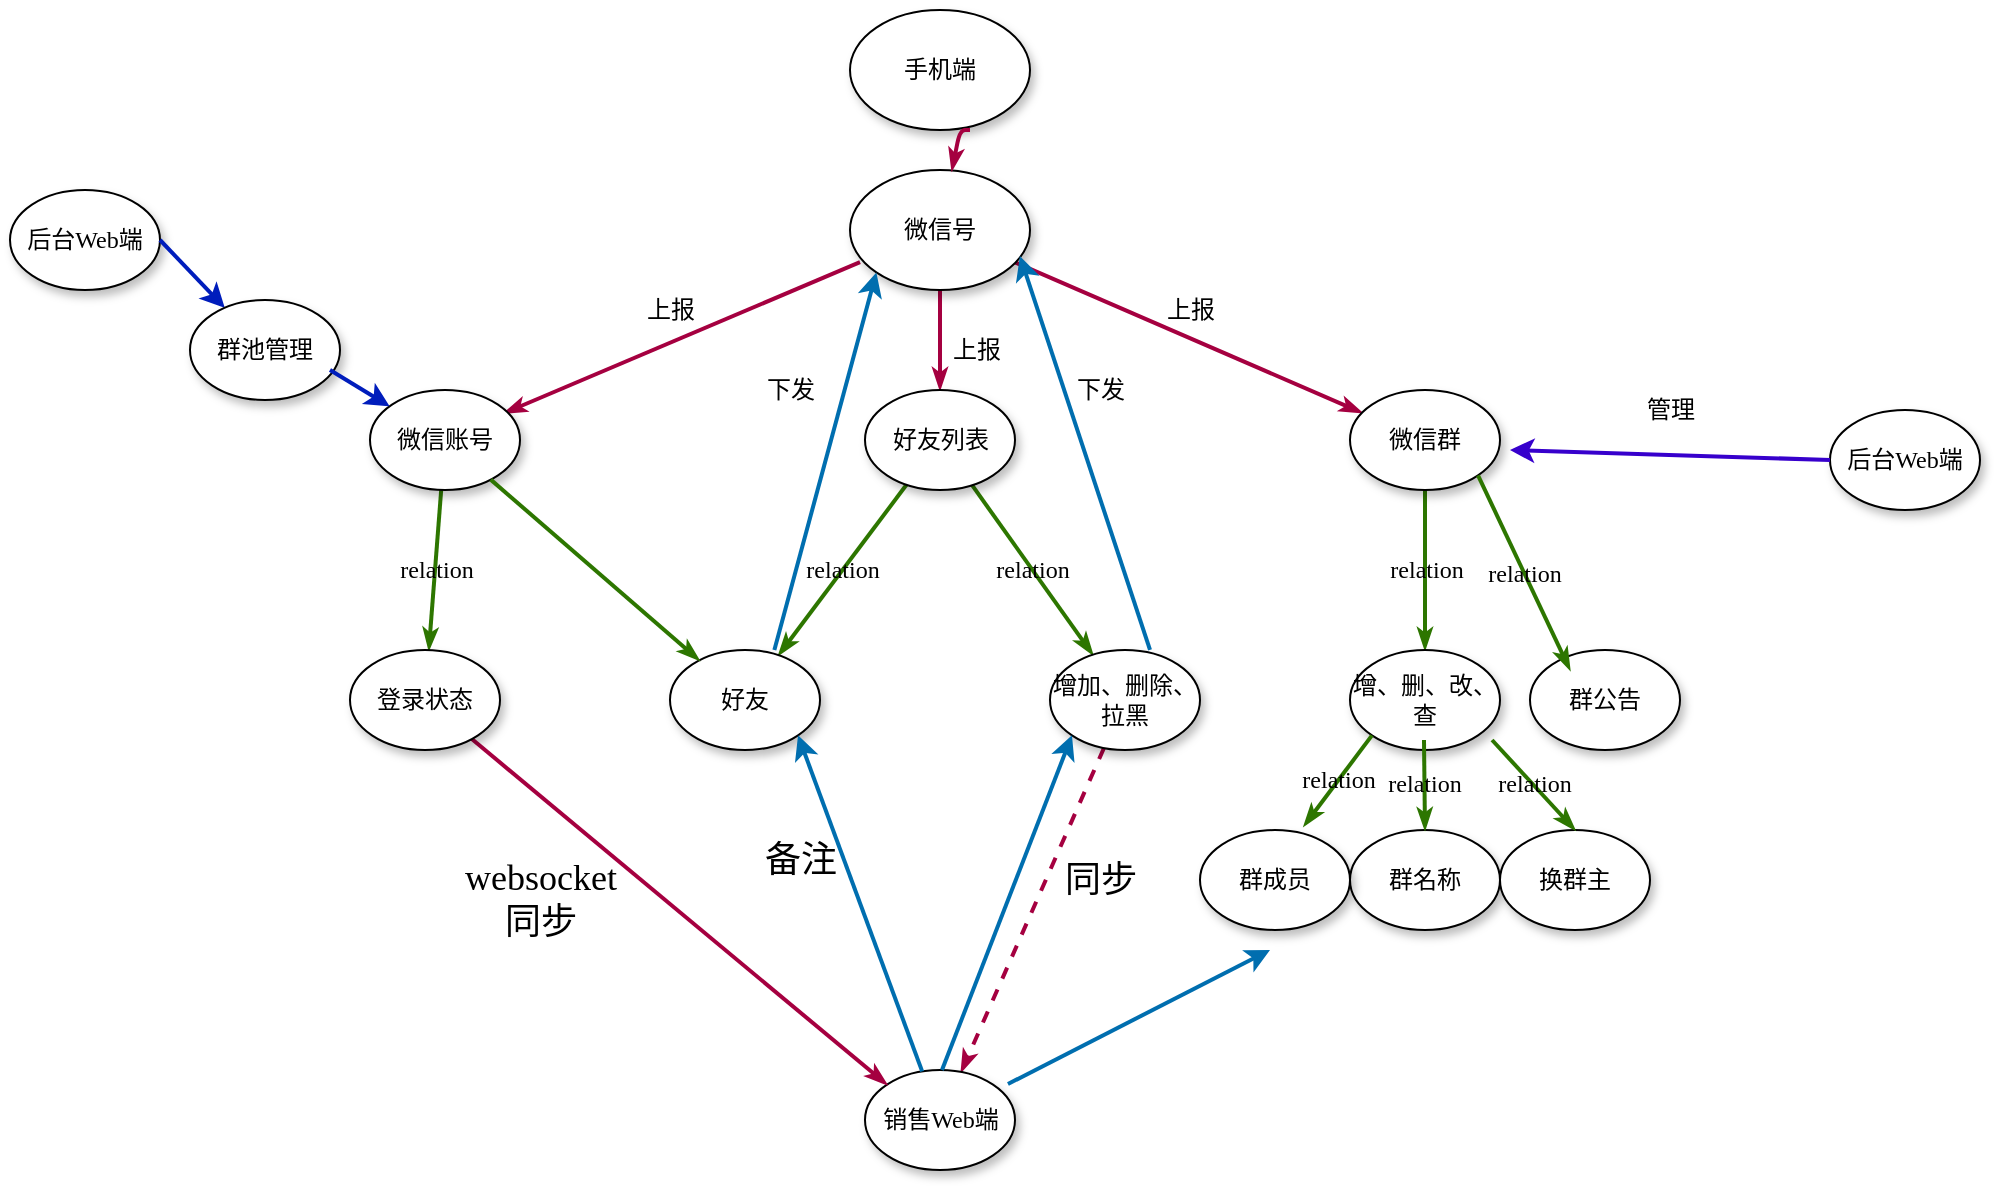 <mxfile version="14.1.3" type="github">
  <diagram name="Page-1" id="42789a77-a242-8287-6e28-9cd8cfd52e62">
    <mxGraphModel dx="1422" dy="762" grid="1" gridSize="10" guides="1" tooltips="1" connect="1" arrows="1" fold="1" page="1" pageScale="1" pageWidth="1100" pageHeight="850" background="#ffffff" math="0" shadow="0">
      <root>
        <mxCell id="0" />
        <mxCell id="1" parent="0" />
        <mxCell id="1ea317790d2ca983-12" style="edgeStyle=none;rounded=1;html=1;labelBackgroundColor=none;startArrow=none;startFill=0;startSize=5;endArrow=classicThin;endFill=1;endSize=5;jettySize=auto;orthogonalLoop=1;strokeColor=#A50040;strokeWidth=2;fontFamily=Verdana;fontSize=12;fillColor=#d80073;" parent="1" source="1ea317790d2ca983-1" target="1ea317790d2ca983-2" edge="1">
          <mxGeometry relative="1" as="geometry" />
        </mxCell>
        <mxCell id="1ea317790d2ca983-13" value="" style="edgeStyle=none;rounded=1;html=1;labelBackgroundColor=none;startArrow=none;startFill=0;startSize=5;endArrow=classicThin;endFill=1;endSize=5;jettySize=auto;orthogonalLoop=1;strokeColor=#A50040;strokeWidth=2;fontFamily=Verdana;fontSize=12;fillColor=#d80073;" parent="1" edge="1">
          <mxGeometry relative="1" as="geometry">
            <mxPoint x="455.01" y="126.08" as="sourcePoint" />
            <mxPoint x="277.119" y="201.559" as="targetPoint" />
          </mxGeometry>
        </mxCell>
        <mxCell id="1ea317790d2ca983-14" value="" style="edgeStyle=none;rounded=1;html=1;labelBackgroundColor=none;startArrow=none;startFill=0;startSize=5;endArrow=classicThin;endFill=1;endSize=5;jettySize=auto;orthogonalLoop=1;strokeColor=#A50040;strokeWidth=2;fontFamily=Verdana;fontSize=12;fillColor=#d80073;" parent="1" source="1ea317790d2ca983-1" target="1ea317790d2ca983-3" edge="1">
          <mxGeometry relative="1" as="geometry" />
        </mxCell>
        <mxCell id="1ea317790d2ca983-1" value="微信号" style="ellipse;whiteSpace=wrap;html=1;rounded=0;shadow=1;comic=0;labelBackgroundColor=none;strokeWidth=1;fontFamily=Verdana;fontSize=12;align=center;" parent="1" vertex="1">
          <mxGeometry x="450" y="80" width="90" height="60" as="geometry" />
        </mxCell>
        <mxCell id="1ea317790d2ca983-21" value="relation" style="edgeStyle=none;rounded=1;html=1;labelBackgroundColor=none;startArrow=none;startFill=0;startSize=5;endArrow=classicThin;endFill=1;endSize=5;jettySize=auto;orthogonalLoop=1;strokeColor=#2D7600;strokeWidth=2;fontFamily=Verdana;fontSize=12;fillColor=#60a917;" parent="1" source="1ea317790d2ca983-2" target="1ea317790d2ca983-7" edge="1">
          <mxGeometry relative="1" as="geometry" />
        </mxCell>
        <mxCell id="1ea317790d2ca983-22" value="relation" style="edgeStyle=none;rounded=1;html=1;labelBackgroundColor=none;startArrow=none;startFill=0;startSize=5;endArrow=classicThin;endFill=1;endSize=5;jettySize=auto;orthogonalLoop=1;strokeColor=#2D7600;strokeWidth=2;fontFamily=Verdana;fontSize=12;fillColor=#60a917;" parent="1" source="1ea317790d2ca983-2" target="1ea317790d2ca983-6" edge="1">
          <mxGeometry relative="1" as="geometry" />
        </mxCell>
        <mxCell id="1ea317790d2ca983-2" value="&lt;span&gt;好友列表&lt;/span&gt;" style="ellipse;whiteSpace=wrap;html=1;rounded=0;shadow=1;comic=0;labelBackgroundColor=none;strokeWidth=1;fontFamily=Verdana;fontSize=12;align=center;" parent="1" vertex="1">
          <mxGeometry x="457.5" y="190" width="75" height="50" as="geometry" />
        </mxCell>
        <mxCell id="1ea317790d2ca983-15" value="relation" style="edgeStyle=none;rounded=1;html=1;labelBackgroundColor=none;startArrow=none;startFill=0;startSize=5;endArrow=classicThin;endFill=1;endSize=5;jettySize=auto;orthogonalLoop=1;strokeColor=#2D7600;strokeWidth=2;fontFamily=Verdana;fontSize=12;fillColor=#60a917;" parent="1" source="1ea317790d2ca983-3" target="1ea317790d2ca983-4" edge="1">
          <mxGeometry relative="1" as="geometry" />
        </mxCell>
        <mxCell id="1ea317790d2ca983-3" value="微信群" style="ellipse;whiteSpace=wrap;html=1;rounded=0;shadow=1;comic=0;labelBackgroundColor=none;strokeWidth=1;fontFamily=Verdana;fontSize=12;align=center;" parent="1" vertex="1">
          <mxGeometry x="700" y="190" width="75" height="50" as="geometry" />
        </mxCell>
        <mxCell id="1ea317790d2ca983-4" value="&lt;span&gt;增、删、改、查&lt;/span&gt;" style="ellipse;whiteSpace=wrap;html=1;rounded=0;shadow=1;comic=0;labelBackgroundColor=none;strokeWidth=1;fontFamily=Verdana;fontSize=12;align=center;" parent="1" vertex="1">
          <mxGeometry x="700" y="320" width="75" height="50" as="geometry" />
        </mxCell>
        <mxCell id="1ea317790d2ca983-23" value="" style="edgeStyle=none;rounded=1;html=1;labelBackgroundColor=none;startArrow=none;startFill=0;startSize=5;endArrow=classicThin;endFill=1;endSize=5;jettySize=auto;orthogonalLoop=1;strokeColor=#A50040;strokeWidth=2;fontFamily=Verdana;fontSize=12;fillColor=#d80073;dashed=1;" parent="1" source="1ea317790d2ca983-6" target="1ea317790d2ca983-8" edge="1">
          <mxGeometry relative="1" as="geometry" />
        </mxCell>
        <mxCell id="1ea317790d2ca983-6" value="&lt;span&gt;增加、删除、拉黑&lt;/span&gt;" style="ellipse;whiteSpace=wrap;html=1;rounded=0;shadow=1;comic=0;labelBackgroundColor=none;strokeWidth=1;fontFamily=Verdana;fontSize=12;align=center;" parent="1" vertex="1">
          <mxGeometry x="550" y="320" width="75" height="50" as="geometry" />
        </mxCell>
        <mxCell id="1ea317790d2ca983-7" value="&lt;span&gt;好友&lt;/span&gt;" style="ellipse;whiteSpace=wrap;html=1;rounded=0;shadow=1;comic=0;labelBackgroundColor=none;strokeWidth=1;fontFamily=Verdana;fontSize=12;align=center;" parent="1" vertex="1">
          <mxGeometry x="360" y="320" width="75" height="50" as="geometry" />
        </mxCell>
        <mxCell id="1ea317790d2ca983-8" value="销售Web端" style="ellipse;whiteSpace=wrap;html=1;rounded=0;shadow=1;comic=0;labelBackgroundColor=none;strokeWidth=1;fontFamily=Verdana;fontSize=12;align=center;" parent="1" vertex="1">
          <mxGeometry x="457.5" y="530" width="75" height="50" as="geometry" />
        </mxCell>
        <mxCell id="1ea317790d2ca983-19" value="relation" style="edgeStyle=none;rounded=1;html=1;labelBackgroundColor=none;startArrow=none;startFill=0;startSize=5;endArrow=classicThin;endFill=1;endSize=5;jettySize=auto;orthogonalLoop=1;strokeColor=#2D7600;strokeWidth=2;fontFamily=Verdana;fontSize=12;fillColor=#60a917;" parent="1" source="1ea317790d2ca983-9" target="1ea317790d2ca983-10" edge="1">
          <mxGeometry relative="1" as="geometry" />
        </mxCell>
        <mxCell id="1ea317790d2ca983-9" value="&lt;span&gt;微信账号&lt;/span&gt;" style="ellipse;whiteSpace=wrap;html=1;rounded=0;shadow=1;comic=0;labelBackgroundColor=none;strokeWidth=1;fontFamily=Verdana;fontSize=12;align=center;" parent="1" vertex="1">
          <mxGeometry x="210" y="190" width="75" height="50" as="geometry" />
        </mxCell>
        <mxCell id="1ea317790d2ca983-20" value="" style="edgeStyle=none;rounded=1;html=1;labelBackgroundColor=none;startArrow=none;startFill=0;startSize=5;endArrow=classicThin;endFill=1;endSize=5;jettySize=auto;orthogonalLoop=1;strokeColor=#A50040;strokeWidth=2;fontFamily=Verdana;fontSize=12;fillColor=#d80073;entryX=0;entryY=0;entryDx=0;entryDy=0;" parent="1" source="1ea317790d2ca983-10" target="1ea317790d2ca983-8" edge="1">
          <mxGeometry relative="1" as="geometry" />
        </mxCell>
        <mxCell id="1ea317790d2ca983-10" value="&lt;span&gt;登录状态&lt;/span&gt;" style="ellipse;whiteSpace=wrap;html=1;rounded=0;shadow=1;comic=0;labelBackgroundColor=none;strokeWidth=1;fontFamily=Verdana;fontSize=12;align=center;" parent="1" vertex="1">
          <mxGeometry x="200" y="320" width="75" height="50" as="geometry" />
        </mxCell>
        <mxCell id="vKquptuwVBmZgHwUcyVC-1" value="手机端" style="ellipse;whiteSpace=wrap;html=1;rounded=0;shadow=1;comic=0;labelBackgroundColor=none;strokeWidth=1;fontFamily=Verdana;fontSize=12;align=center;" vertex="1" parent="1">
          <mxGeometry x="450" width="90" height="60" as="geometry" />
        </mxCell>
        <mxCell id="vKquptuwVBmZgHwUcyVC-2" style="edgeStyle=none;rounded=1;html=1;labelBackgroundColor=none;startArrow=none;startFill=0;startSize=5;endArrow=classicThin;endFill=1;endSize=5;jettySize=auto;orthogonalLoop=1;strokeColor=#A50040;strokeWidth=2;fontFamily=Verdana;fontSize=12;fillColor=#d80073;" edge="1" parent="1" target="1ea317790d2ca983-1">
          <mxGeometry relative="1" as="geometry">
            <mxPoint x="510" y="60" as="sourcePoint" />
            <mxPoint x="505" y="200" as="targetPoint" />
            <Array as="points">
              <mxPoint x="505" y="60" />
            </Array>
          </mxGeometry>
        </mxCell>
        <mxCell id="vKquptuwVBmZgHwUcyVC-3" value="" style="edgeStyle=none;rounded=1;html=1;labelBackgroundColor=none;startArrow=none;startFill=0;startSize=5;endArrow=classicThin;endFill=1;endSize=5;jettySize=auto;orthogonalLoop=1;strokeColor=#2D7600;strokeWidth=2;fontFamily=Verdana;fontSize=12;fillColor=#60a917;" edge="1" parent="1" source="1ea317790d2ca983-9" target="1ea317790d2ca983-7">
          <mxGeometry x="0.002" y="27" relative="1" as="geometry">
            <mxPoint x="223.688" y="372.894" as="sourcePoint" />
            <mxPoint x="478.662" y="547.204" as="targetPoint" />
            <mxPoint as="offset" />
          </mxGeometry>
        </mxCell>
        <mxCell id="vKquptuwVBmZgHwUcyVC-4" value="&lt;span style=&quot;font-family: &amp;#34;verdana&amp;#34;&quot;&gt;上报&lt;/span&gt;" style="text;html=1;resizable=0;autosize=1;align=center;verticalAlign=middle;points=[];fillColor=none;strokeColor=none;rounded=0;" vertex="1" parent="1">
          <mxGeometry x="340" y="140" width="40" height="20" as="geometry" />
        </mxCell>
        <mxCell id="vKquptuwVBmZgHwUcyVC-5" value="&lt;span style=&quot;font-family: &amp;#34;verdana&amp;#34;&quot;&gt;上报&lt;/span&gt;" style="text;html=1;resizable=0;autosize=1;align=center;verticalAlign=middle;points=[];fillColor=none;strokeColor=none;rounded=0;" vertex="1" parent="1">
          <mxGeometry x="600" y="140" width="40" height="20" as="geometry" />
        </mxCell>
        <mxCell id="vKquptuwVBmZgHwUcyVC-7" value="" style="endArrow=classic;html=1;strokeWidth=2;entryX=1;entryY=1;entryDx=0;entryDy=0;fillColor=#1ba1e2;strokeColor=#006EAF;" edge="1" parent="1" source="1ea317790d2ca983-8" target="1ea317790d2ca983-7">
          <mxGeometry width="50" height="50" relative="1" as="geometry">
            <mxPoint x="480" y="520" as="sourcePoint" />
            <mxPoint x="550" y="270" as="targetPoint" />
          </mxGeometry>
        </mxCell>
        <mxCell id="vKquptuwVBmZgHwUcyVC-8" value="&lt;span style=&quot;font-family: &amp;#34;verdana&amp;#34; ; font-size: 18px&quot;&gt;备注&lt;/span&gt;" style="text;html=1;resizable=0;autosize=1;align=center;verticalAlign=middle;points=[];fillColor=none;strokeColor=none;rounded=0;" vertex="1" parent="1">
          <mxGeometry x="400" y="415" width="50" height="20" as="geometry" />
        </mxCell>
        <mxCell id="vKquptuwVBmZgHwUcyVC-9" value="&lt;span style=&quot;font-family: &amp;#34;verdana&amp;#34;&quot;&gt;上报&lt;/span&gt;" style="text;html=1;resizable=0;autosize=1;align=center;verticalAlign=middle;points=[];fillColor=none;strokeColor=none;rounded=0;" vertex="1" parent="1">
          <mxGeometry x="492.5" y="160" width="40" height="20" as="geometry" />
        </mxCell>
        <mxCell id="vKquptuwVBmZgHwUcyVC-10" value="&lt;span style=&quot;font-family: &amp;#34;verdana&amp;#34; ; font-size: 18px&quot;&gt;同步&lt;/span&gt;" style="text;html=1;resizable=0;autosize=1;align=center;verticalAlign=middle;points=[];fillColor=none;strokeColor=none;rounded=0;" vertex="1" parent="1">
          <mxGeometry x="550" y="425" width="50" height="20" as="geometry" />
        </mxCell>
        <mxCell id="vKquptuwVBmZgHwUcyVC-11" value="&lt;span style=&quot;font-family: &amp;#34;verdana&amp;#34; ; font-size: 18px&quot;&gt;websocket&lt;br&gt;同步&lt;/span&gt;" style="text;html=1;resizable=0;autosize=1;align=center;verticalAlign=middle;points=[];fillColor=none;strokeColor=none;rounded=0;" vertex="1" parent="1">
          <mxGeometry x="240" y="425" width="110" height="40" as="geometry" />
        </mxCell>
        <mxCell id="vKquptuwVBmZgHwUcyVC-12" value="" style="endArrow=classic;html=1;strokeWidth=2;entryX=0;entryY=1;entryDx=0;entryDy=0;fillColor=#1ba1e2;strokeColor=#006EAF;" edge="1" parent="1" target="1ea317790d2ca983-6">
          <mxGeometry width="50" height="50" relative="1" as="geometry">
            <mxPoint x="496" y="530" as="sourcePoint" />
            <mxPoint x="433.838" y="372.796" as="targetPoint" />
          </mxGeometry>
        </mxCell>
        <mxCell id="vKquptuwVBmZgHwUcyVC-13" value="" style="endArrow=classic;html=1;strokeWidth=2;entryX=0;entryY=1;entryDx=0;entryDy=0;fillColor=#1ba1e2;strokeColor=#006EAF;" edge="1" parent="1" target="1ea317790d2ca983-1">
          <mxGeometry width="50" height="50" relative="1" as="geometry">
            <mxPoint x="412.184" y="319.997" as="sourcePoint" />
            <mxPoint x="349.998" y="152.066" as="targetPoint" />
          </mxGeometry>
        </mxCell>
        <mxCell id="vKquptuwVBmZgHwUcyVC-14" value="&lt;span style=&quot;font-family: &amp;#34;verdana&amp;#34;&quot;&gt;下发&lt;/span&gt;" style="text;html=1;resizable=0;autosize=1;align=center;verticalAlign=middle;points=[];fillColor=none;strokeColor=none;rounded=0;" vertex="1" parent="1">
          <mxGeometry x="400" y="180" width="40" height="20" as="geometry" />
        </mxCell>
        <mxCell id="vKquptuwVBmZgHwUcyVC-15" value="" style="endArrow=classic;html=1;strokeWidth=2;entryX=0.944;entryY=0.717;entryDx=0;entryDy=0;fillColor=#1ba1e2;strokeColor=#006EAF;entryPerimeter=0;" edge="1" parent="1" target="1ea317790d2ca983-1">
          <mxGeometry width="50" height="50" relative="1" as="geometry">
            <mxPoint x="600.004" y="319.997" as="sourcePoint" />
            <mxPoint x="665.142" y="142.066" as="targetPoint" />
          </mxGeometry>
        </mxCell>
        <mxCell id="vKquptuwVBmZgHwUcyVC-16" value="&lt;span style=&quot;font-family: &amp;#34;verdana&amp;#34;&quot;&gt;下发&lt;/span&gt;" style="text;html=1;resizable=0;autosize=1;align=center;verticalAlign=middle;points=[];fillColor=none;strokeColor=none;rounded=0;" vertex="1" parent="1">
          <mxGeometry x="555" y="180" width="40" height="20" as="geometry" />
        </mxCell>
        <mxCell id="vKquptuwVBmZgHwUcyVC-18" value="" style="endArrow=classic;html=1;strokeWidth=2;fillColor=#1ba1e2;strokeColor=#006EAF;exitX=0.953;exitY=0.14;exitDx=0;exitDy=0;exitPerimeter=0;" edge="1" parent="1" source="1ea317790d2ca983-8">
          <mxGeometry width="50" height="50" relative="1" as="geometry">
            <mxPoint x="640" y="530" as="sourcePoint" />
            <mxPoint x="660" y="470" as="targetPoint" />
          </mxGeometry>
        </mxCell>
        <mxCell id="vKquptuwVBmZgHwUcyVC-19" value="群公告" style="ellipse;whiteSpace=wrap;html=1;rounded=0;shadow=1;comic=0;labelBackgroundColor=none;strokeWidth=1;fontFamily=Verdana;fontSize=12;align=center;" vertex="1" parent="1">
          <mxGeometry x="790" y="320" width="75" height="50" as="geometry" />
        </mxCell>
        <mxCell id="vKquptuwVBmZgHwUcyVC-20" value="relation" style="edgeStyle=none;rounded=1;html=1;labelBackgroundColor=none;startArrow=none;startFill=0;startSize=5;endArrow=classicThin;endFill=1;endSize=5;jettySize=auto;orthogonalLoop=1;strokeColor=#2D7600;strokeWidth=2;fontFamily=Verdana;fontSize=12;fillColor=#60a917;exitX=1;exitY=1;exitDx=0;exitDy=0;" edge="1" parent="1" source="1ea317790d2ca983-3">
          <mxGeometry relative="1" as="geometry">
            <mxPoint x="810" y="250" as="sourcePoint" />
            <mxPoint x="810" y="330" as="targetPoint" />
          </mxGeometry>
        </mxCell>
        <mxCell id="vKquptuwVBmZgHwUcyVC-21" value="&lt;span&gt;群名称&lt;/span&gt;" style="ellipse;whiteSpace=wrap;html=1;rounded=0;shadow=1;comic=0;labelBackgroundColor=none;strokeWidth=1;fontFamily=Verdana;fontSize=12;align=center;" vertex="1" parent="1">
          <mxGeometry x="700" y="410" width="75" height="50" as="geometry" />
        </mxCell>
        <mxCell id="vKquptuwVBmZgHwUcyVC-22" value="relation" style="edgeStyle=none;rounded=1;html=1;labelBackgroundColor=none;startArrow=none;startFill=0;startSize=5;endArrow=classicThin;endFill=1;endSize=5;jettySize=auto;orthogonalLoop=1;strokeColor=#2D7600;strokeWidth=2;fontFamily=Verdana;fontSize=12;fillColor=#60a917;entryX=0.5;entryY=0;entryDx=0;entryDy=0;" edge="1" parent="1" target="vKquptuwVBmZgHwUcyVC-21">
          <mxGeometry relative="1" as="geometry">
            <mxPoint x="737" y="365" as="sourcePoint" />
            <mxPoint x="737" y="445" as="targetPoint" />
          </mxGeometry>
        </mxCell>
        <mxCell id="vKquptuwVBmZgHwUcyVC-23" value="换群主" style="ellipse;whiteSpace=wrap;html=1;rounded=0;shadow=1;comic=0;labelBackgroundColor=none;strokeWidth=1;fontFamily=Verdana;fontSize=12;align=center;" vertex="1" parent="1">
          <mxGeometry x="775" y="410" width="75" height="50" as="geometry" />
        </mxCell>
        <mxCell id="vKquptuwVBmZgHwUcyVC-24" value="relation" style="edgeStyle=none;rounded=1;html=1;labelBackgroundColor=none;startArrow=none;startFill=0;startSize=5;endArrow=classicThin;endFill=1;endSize=5;jettySize=auto;orthogonalLoop=1;strokeColor=#2D7600;strokeWidth=2;fontFamily=Verdana;fontSize=12;fillColor=#60a917;exitX=0.947;exitY=0.9;exitDx=0;exitDy=0;exitPerimeter=0;entryX=0.5;entryY=0;entryDx=0;entryDy=0;" edge="1" parent="1" source="1ea317790d2ca983-4" target="vKquptuwVBmZgHwUcyVC-23">
          <mxGeometry relative="1" as="geometry">
            <mxPoint x="773.838" y="279.796" as="sourcePoint" />
            <mxPoint x="820" y="377" as="targetPoint" />
          </mxGeometry>
        </mxCell>
        <mxCell id="vKquptuwVBmZgHwUcyVC-25" value="后台Web端" style="ellipse;whiteSpace=wrap;html=1;rounded=0;shadow=1;comic=0;labelBackgroundColor=none;strokeWidth=1;fontFamily=Verdana;fontSize=12;align=center;" vertex="1" parent="1">
          <mxGeometry x="940" y="200" width="75" height="50" as="geometry" />
        </mxCell>
        <mxCell id="vKquptuwVBmZgHwUcyVC-26" value="" style="endArrow=classic;html=1;strokeWidth=2;fillColor=#6a00ff;strokeColor=#3700CC;exitX=0;exitY=0.5;exitDx=0;exitDy=0;" edge="1" parent="1" source="vKquptuwVBmZgHwUcyVC-25">
          <mxGeometry width="50" height="50" relative="1" as="geometry">
            <mxPoint x="895.044" y="236.977" as="sourcePoint" />
            <mxPoint x="780" y="220" as="targetPoint" />
          </mxGeometry>
        </mxCell>
        <mxCell id="vKquptuwVBmZgHwUcyVC-27" value="&lt;span style=&quot;font-family: &amp;#34;verdana&amp;#34;&quot;&gt;管理&lt;/span&gt;" style="text;html=1;resizable=0;autosize=1;align=center;verticalAlign=middle;points=[];fillColor=none;strokeColor=none;rounded=0;" vertex="1" parent="1">
          <mxGeometry x="840" y="190" width="40" height="20" as="geometry" />
        </mxCell>
        <mxCell id="vKquptuwVBmZgHwUcyVC-28" value="&lt;span&gt;群成员&lt;/span&gt;" style="ellipse;whiteSpace=wrap;html=1;rounded=0;shadow=1;comic=0;labelBackgroundColor=none;strokeWidth=1;fontFamily=Verdana;fontSize=12;align=center;" vertex="1" parent="1">
          <mxGeometry x="625" y="410" width="75" height="50" as="geometry" />
        </mxCell>
        <mxCell id="vKquptuwVBmZgHwUcyVC-29" value="relation" style="edgeStyle=none;rounded=1;html=1;labelBackgroundColor=none;startArrow=none;startFill=0;startSize=5;endArrow=classicThin;endFill=1;endSize=5;jettySize=auto;orthogonalLoop=1;strokeColor=#2D7600;strokeWidth=2;fontFamily=Verdana;fontSize=12;fillColor=#60a917;exitX=0;exitY=1;exitDx=0;exitDy=0;entryX=0.693;entryY=-0.04;entryDx=0;entryDy=0;entryPerimeter=0;" edge="1" parent="1" source="1ea317790d2ca983-4" target="vKquptuwVBmZgHwUcyVC-28">
          <mxGeometry relative="1" as="geometry">
            <mxPoint x="781.025" y="375" as="sourcePoint" />
            <mxPoint x="822.5" y="420" as="targetPoint" />
          </mxGeometry>
        </mxCell>
        <mxCell id="vKquptuwVBmZgHwUcyVC-30" value="后台Web端" style="ellipse;whiteSpace=wrap;html=1;rounded=0;shadow=1;comic=0;labelBackgroundColor=none;strokeWidth=1;fontFamily=Verdana;fontSize=12;align=center;" vertex="1" parent="1">
          <mxGeometry x="30" y="90" width="75" height="50" as="geometry" />
        </mxCell>
        <mxCell id="vKquptuwVBmZgHwUcyVC-31" value="" style="endArrow=classic;html=1;strokeWidth=2;fillColor=#0050ef;strokeColor=#001DBC;exitX=1;exitY=0.5;exitDx=0;exitDy=0;" edge="1" parent="1" source="vKquptuwVBmZgHwUcyVC-30" target="vKquptuwVBmZgHwUcyVC-32">
          <mxGeometry width="50" height="50" relative="1" as="geometry">
            <mxPoint x="240" y="140" as="sourcePoint" />
            <mxPoint x="110" y="290" as="targetPoint" />
          </mxGeometry>
        </mxCell>
        <mxCell id="vKquptuwVBmZgHwUcyVC-32" value="&lt;span&gt;群池管理&lt;/span&gt;" style="ellipse;whiteSpace=wrap;html=1;rounded=0;shadow=1;comic=0;labelBackgroundColor=none;strokeWidth=1;fontFamily=Verdana;fontSize=12;align=center;" vertex="1" parent="1">
          <mxGeometry x="120" y="145" width="75" height="50" as="geometry" />
        </mxCell>
        <mxCell id="vKquptuwVBmZgHwUcyVC-35" value="" style="endArrow=classic;html=1;strokeWidth=2;fillColor=#0050ef;strokeColor=#001DBC;" edge="1" parent="1" target="1ea317790d2ca983-9">
          <mxGeometry width="50" height="50" relative="1" as="geometry">
            <mxPoint x="190" y="180" as="sourcePoint" />
            <mxPoint x="147.504" y="187.851" as="targetPoint" />
          </mxGeometry>
        </mxCell>
      </root>
    </mxGraphModel>
  </diagram>
</mxfile>
